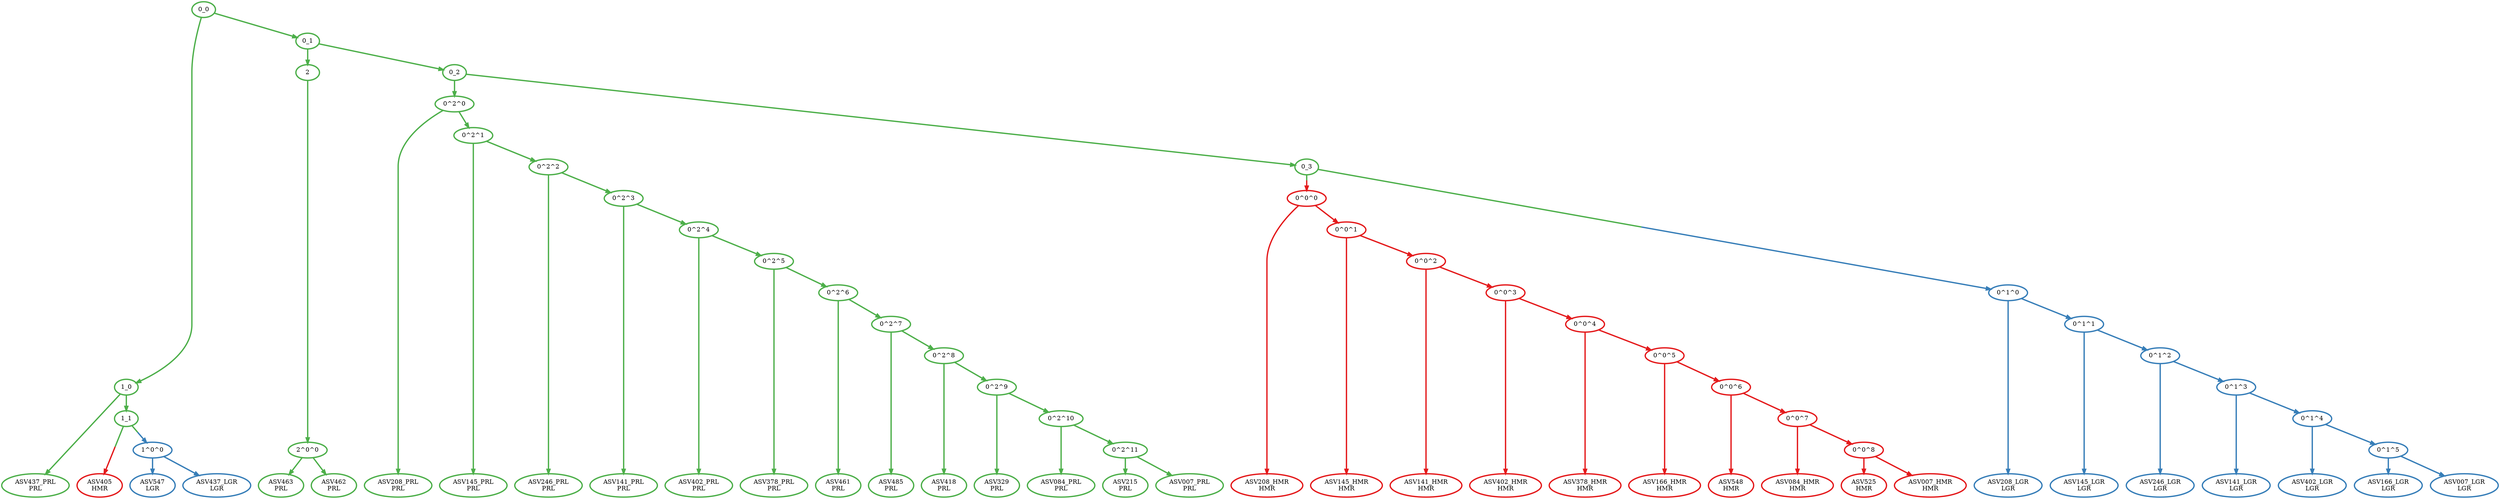 digraph T {
	{
		rank=same
		71 [penwidth=3,colorscheme=set19,color=3,label="ASV463\nPRL"]
		70 [penwidth=3,colorscheme=set19,color=3,label="ASV462\nPRL"]
		67 [penwidth=3,colorscheme=set19,color=3,label="ASV437_PRL\nPRL"]
		66 [penwidth=3,colorscheme=set19,color=1,label="ASV405\nHMR"]
		65 [penwidth=3,colorscheme=set19,color=2,label="ASV547\nLGR"]
		64 [penwidth=3,colorscheme=set19,color=2,label="ASV437_LGR\nLGR"]
		60 [penwidth=3,colorscheme=set19,color=1,label="ASV525\nHMR"]
		59 [penwidth=3,colorscheme=set19,color=1,label="ASV007_HMR\nHMR"]
		57 [penwidth=3,colorscheme=set19,color=1,label="ASV084_HMR\nHMR"]
		55 [penwidth=3,colorscheme=set19,color=1,label="ASV548\nHMR"]
		53 [penwidth=3,colorscheme=set19,color=1,label="ASV166_HMR\nHMR"]
		51 [penwidth=3,colorscheme=set19,color=1,label="ASV378_HMR\nHMR"]
		49 [penwidth=3,colorscheme=set19,color=1,label="ASV402_HMR\nHMR"]
		47 [penwidth=3,colorscheme=set19,color=1,label="ASV141_HMR\nHMR"]
		45 [penwidth=3,colorscheme=set19,color=1,label="ASV145_HMR\nHMR"]
		43 [penwidth=3,colorscheme=set19,color=1,label="ASV208_HMR\nHMR"]
		41 [penwidth=3,colorscheme=set19,color=2,label="ASV166_LGR\nLGR"]
		40 [penwidth=3,colorscheme=set19,color=2,label="ASV007_LGR\nLGR"]
		38 [penwidth=3,colorscheme=set19,color=2,label="ASV402_LGR\nLGR"]
		36 [penwidth=3,colorscheme=set19,color=2,label="ASV141_LGR\nLGR"]
		34 [penwidth=3,colorscheme=set19,color=2,label="ASV246_LGR\nLGR"]
		32 [penwidth=3,colorscheme=set19,color=2,label="ASV145_LGR\nLGR"]
		30 [penwidth=3,colorscheme=set19,color=2,label="ASV208_LGR\nLGR"]
		28 [penwidth=3,colorscheme=set19,color=3,label="ASV215\nPRL"]
		27 [penwidth=3,colorscheme=set19,color=3,label="ASV007_PRL\nPRL"]
		25 [penwidth=3,colorscheme=set19,color=3,label="ASV084_PRL\nPRL"]
		23 [penwidth=3,colorscheme=set19,color=3,label="ASV329\nPRL"]
		21 [penwidth=3,colorscheme=set19,color=3,label="ASV418\nPRL"]
		19 [penwidth=3,colorscheme=set19,color=3,label="ASV485\nPRL"]
		17 [penwidth=3,colorscheme=set19,color=3,label="ASV461\nPRL"]
		15 [penwidth=3,colorscheme=set19,color=3,label="ASV378_PRL\nPRL"]
		13 [penwidth=3,colorscheme=set19,color=3,label="ASV402_PRL\nPRL"]
		11 [penwidth=3,colorscheme=set19,color=3,label="ASV141_PRL\nPRL"]
		9 [penwidth=3,colorscheme=set19,color=3,label="ASV246_PRL\nPRL"]
		7 [penwidth=3,colorscheme=set19,color=3,label="ASV145_PRL\nPRL"]
		5 [penwidth=3,colorscheme=set19,color=3,label="ASV208_PRL\nPRL"]
	}
	69 [penwidth=3,colorscheme=set19,color=3,label="2^0^0"]
	68 [penwidth=3,colorscheme=set19,color=3,label="2"]
	63 [penwidth=3,colorscheme=set19,color=2,label="1^0^0"]
	62 [penwidth=3,colorscheme=set19,color=3,label="1_1"]
	61 [penwidth=3,colorscheme=set19,color=3,label="1_0"]
	58 [penwidth=3,colorscheme=set19,color=1,label="0^0^8"]
	56 [penwidth=3,colorscheme=set19,color=1,label="0^0^7"]
	54 [penwidth=3,colorscheme=set19,color=1,label="0^0^6"]
	52 [penwidth=3,colorscheme=set19,color=1,label="0^0^5"]
	50 [penwidth=3,colorscheme=set19,color=1,label="0^0^4"]
	48 [penwidth=3,colorscheme=set19,color=1,label="0^0^3"]
	46 [penwidth=3,colorscheme=set19,color=1,label="0^0^2"]
	44 [penwidth=3,colorscheme=set19,color=1,label="0^0^1"]
	42 [penwidth=3,colorscheme=set19,color=1,label="0^0^0"]
	39 [penwidth=3,colorscheme=set19,color=2,label="0^1^5"]
	37 [penwidth=3,colorscheme=set19,color=2,label="0^1^4"]
	35 [penwidth=3,colorscheme=set19,color=2,label="0^1^3"]
	33 [penwidth=3,colorscheme=set19,color=2,label="0^1^2"]
	31 [penwidth=3,colorscheme=set19,color=2,label="0^1^1"]
	29 [penwidth=3,colorscheme=set19,color=2,label="0^1^0"]
	26 [penwidth=3,colorscheme=set19,color=3,label="0^2^11"]
	24 [penwidth=3,colorscheme=set19,color=3,label="0^2^10"]
	22 [penwidth=3,colorscheme=set19,color=3,label="0^2^9"]
	20 [penwidth=3,colorscheme=set19,color=3,label="0^2^8"]
	18 [penwidth=3,colorscheme=set19,color=3,label="0^2^7"]
	16 [penwidth=3,colorscheme=set19,color=3,label="0^2^6"]
	14 [penwidth=3,colorscheme=set19,color=3,label="0^2^5"]
	12 [penwidth=3,colorscheme=set19,color=3,label="0^2^4"]
	10 [penwidth=3,colorscheme=set19,color=3,label="0^2^3"]
	8 [penwidth=3,colorscheme=set19,color=3,label="0^2^2"]
	6 [penwidth=3,colorscheme=set19,color=3,label="0^2^1"]
	4 [penwidth=3,colorscheme=set19,color=3,label="0^2^0"]
	3 [penwidth=3,colorscheme=set19,color=3,label="0_3"]
	2 [penwidth=3,colorscheme=set19,color=3,label="0_2"]
	1 [penwidth=3,colorscheme=set19,color=3,label="0_1"]
	0 [penwidth=3,colorscheme=set19,color=3,label="0_0"]
	69 -> 71 [penwidth=3,colorscheme=set19,color=3]
	69 -> 70 [penwidth=3,colorscheme=set19,color=3]
	68 -> 69 [penwidth=3,colorscheme=set19,color=3]
	63 -> 65 [penwidth=3,colorscheme=set19,color=2]
	63 -> 64 [penwidth=3,colorscheme=set19,color=2]
	62 -> 66 [penwidth=3,colorscheme=set19,color="3;0.5:1"]
	62 -> 63 [penwidth=3,colorscheme=set19,color="3;0.5:2"]
	61 -> 67 [penwidth=3,colorscheme=set19,color=3]
	61 -> 62 [penwidth=3,colorscheme=set19,color=3]
	58 -> 60 [penwidth=3,colorscheme=set19,color=1]
	58 -> 59 [penwidth=3,colorscheme=set19,color=1]
	56 -> 58 [penwidth=3,colorscheme=set19,color=1]
	56 -> 57 [penwidth=3,colorscheme=set19,color=1]
	54 -> 56 [penwidth=3,colorscheme=set19,color=1]
	54 -> 55 [penwidth=3,colorscheme=set19,color=1]
	52 -> 54 [penwidth=3,colorscheme=set19,color=1]
	52 -> 53 [penwidth=3,colorscheme=set19,color=1]
	50 -> 52 [penwidth=3,colorscheme=set19,color=1]
	50 -> 51 [penwidth=3,colorscheme=set19,color=1]
	48 -> 50 [penwidth=3,colorscheme=set19,color=1]
	48 -> 49 [penwidth=3,colorscheme=set19,color=1]
	46 -> 48 [penwidth=3,colorscheme=set19,color=1]
	46 -> 47 [penwidth=3,colorscheme=set19,color=1]
	44 -> 46 [penwidth=3,colorscheme=set19,color=1]
	44 -> 45 [penwidth=3,colorscheme=set19,color=1]
	42 -> 44 [penwidth=3,colorscheme=set19,color=1]
	42 -> 43 [penwidth=3,colorscheme=set19,color=1]
	39 -> 41 [penwidth=3,colorscheme=set19,color=2]
	39 -> 40 [penwidth=3,colorscheme=set19,color=2]
	37 -> 39 [penwidth=3,colorscheme=set19,color=2]
	37 -> 38 [penwidth=3,colorscheme=set19,color=2]
	35 -> 37 [penwidth=3,colorscheme=set19,color=2]
	35 -> 36 [penwidth=3,colorscheme=set19,color=2]
	33 -> 35 [penwidth=3,colorscheme=set19,color=2]
	33 -> 34 [penwidth=3,colorscheme=set19,color=2]
	31 -> 33 [penwidth=3,colorscheme=set19,color=2]
	31 -> 32 [penwidth=3,colorscheme=set19,color=2]
	29 -> 31 [penwidth=3,colorscheme=set19,color=2]
	29 -> 30 [penwidth=3,colorscheme=set19,color=2]
	26 -> 28 [penwidth=3,colorscheme=set19,color=3]
	26 -> 27 [penwidth=3,colorscheme=set19,color=3]
	24 -> 26 [penwidth=3,colorscheme=set19,color=3]
	24 -> 25 [penwidth=3,colorscheme=set19,color=3]
	22 -> 24 [penwidth=3,colorscheme=set19,color=3]
	22 -> 23 [penwidth=3,colorscheme=set19,color=3]
	20 -> 22 [penwidth=3,colorscheme=set19,color=3]
	20 -> 21 [penwidth=3,colorscheme=set19,color=3]
	18 -> 20 [penwidth=3,colorscheme=set19,color=3]
	18 -> 19 [penwidth=3,colorscheme=set19,color=3]
	16 -> 18 [penwidth=3,colorscheme=set19,color=3]
	16 -> 17 [penwidth=3,colorscheme=set19,color=3]
	14 -> 16 [penwidth=3,colorscheme=set19,color=3]
	14 -> 15 [penwidth=3,colorscheme=set19,color=3]
	12 -> 14 [penwidth=3,colorscheme=set19,color=3]
	12 -> 13 [penwidth=3,colorscheme=set19,color=3]
	10 -> 12 [penwidth=3,colorscheme=set19,color=3]
	10 -> 11 [penwidth=3,colorscheme=set19,color=3]
	8 -> 10 [penwidth=3,colorscheme=set19,color=3]
	8 -> 9 [penwidth=3,colorscheme=set19,color=3]
	6 -> 8 [penwidth=3,colorscheme=set19,color=3]
	6 -> 7 [penwidth=3,colorscheme=set19,color=3]
	4 -> 6 [penwidth=3,colorscheme=set19,color=3]
	4 -> 5 [penwidth=3,colorscheme=set19,color=3]
	3 -> 42 [penwidth=3,colorscheme=set19,color="3;0.5:1"]
	3 -> 29 [penwidth=3,colorscheme=set19,color="3;0.5:2"]
	2 -> 4 [penwidth=3,colorscheme=set19,color=3]
	2 -> 3 [penwidth=3,colorscheme=set19,color=3]
	1 -> 68 [penwidth=3,colorscheme=set19,color=3]
	1 -> 2 [penwidth=3,colorscheme=set19,color=3]
	0 -> 61 [penwidth=3,colorscheme=set19,color=3]
	0 -> 1 [penwidth=3,colorscheme=set19,color=3]
}
